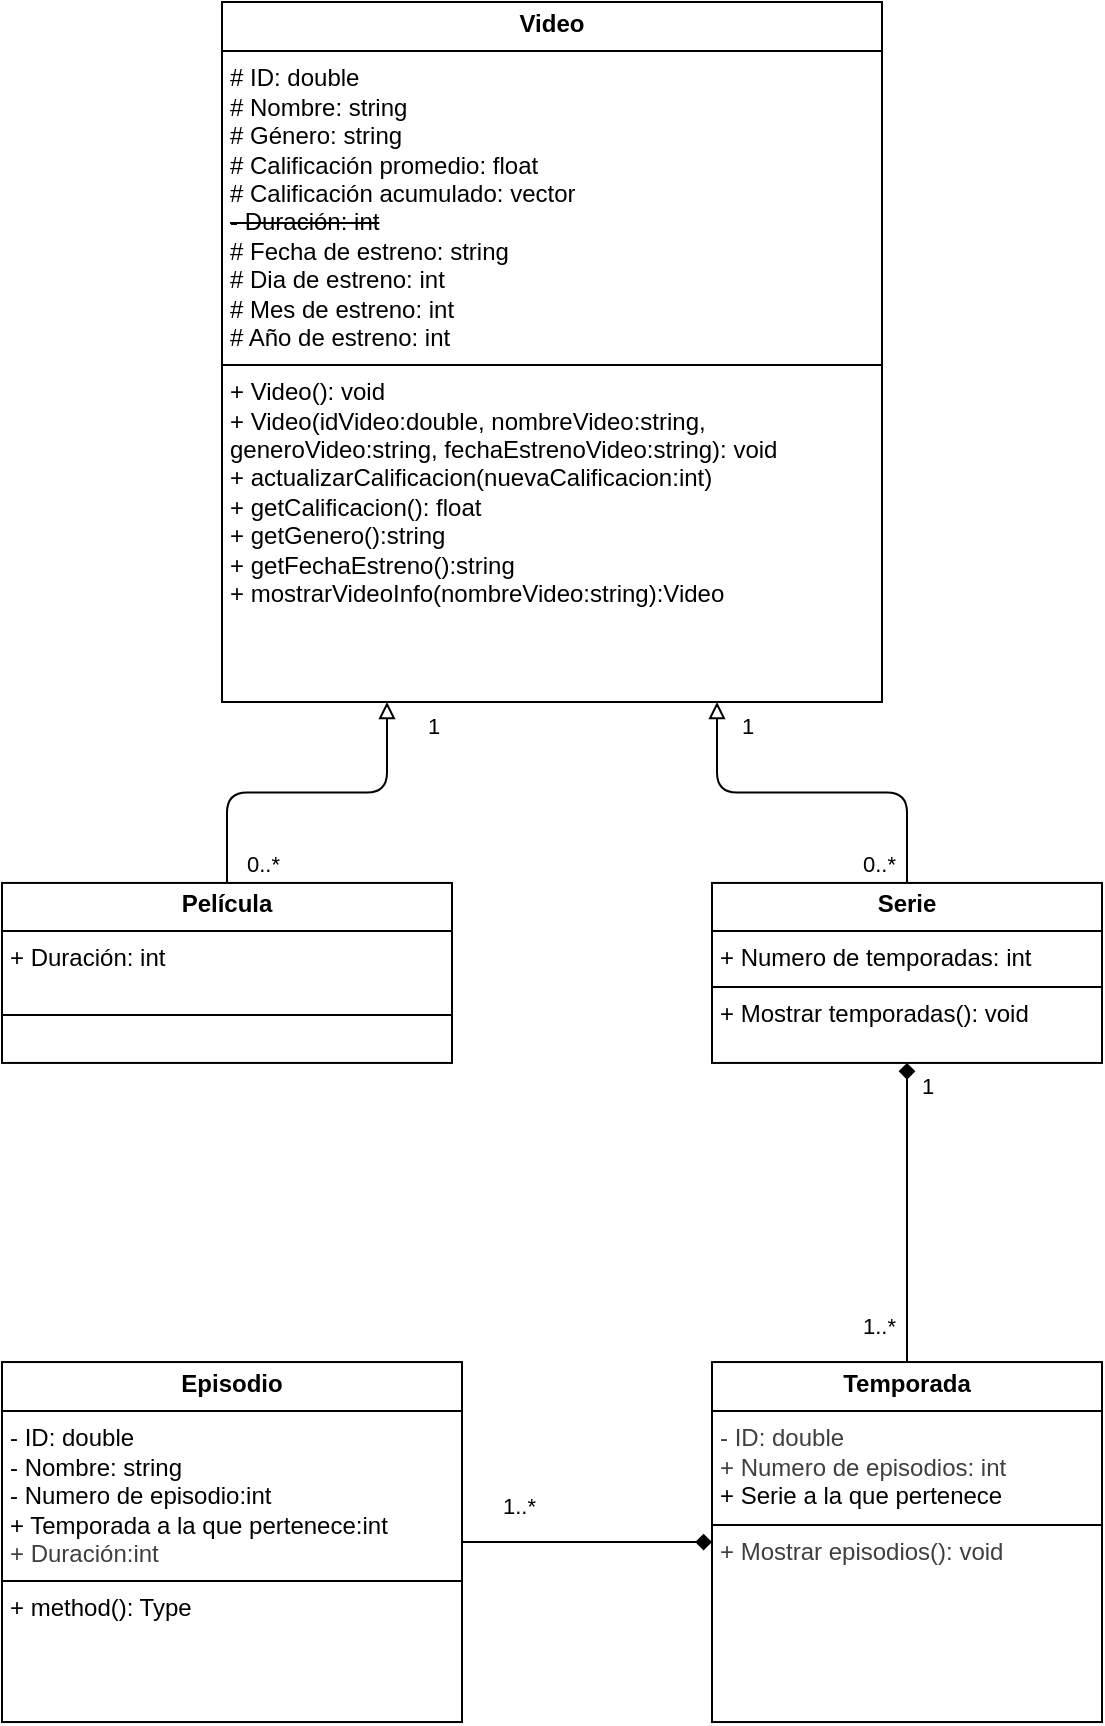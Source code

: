 <mxfile>
    <diagram id="7MTfRa2-mEVmDHYWwSzr" name="Page-1">
        <mxGraphModel dx="382" dy="421" grid="1" gridSize="10" guides="1" tooltips="1" connect="1" arrows="1" fold="1" page="1" pageScale="1" pageWidth="827" pageHeight="1169" math="0" shadow="0">
            <root>
                <mxCell id="0"/>
                <mxCell id="1" parent="0"/>
                <mxCell id="6" value="&lt;p style=&quot;margin:0px;margin-top:4px;text-align:center;&quot;&gt;&lt;b&gt;Video&lt;/b&gt;&lt;/p&gt;&lt;hr size=&quot;1&quot; style=&quot;border-style:solid;&quot;&gt;&lt;p style=&quot;margin:0px;margin-left:4px;&quot;&gt;# ID: double&lt;/p&gt;&lt;p style=&quot;margin:0px;margin-left:4px;&quot;&gt;# Nombre: string&lt;/p&gt;&lt;p style=&quot;margin:0px;margin-left:4px;&quot;&gt;# Género: string&lt;/p&gt;&lt;p style=&quot;margin:0px;margin-left:4px;&quot;&gt;# Calificación promedio: float&lt;/p&gt;&lt;p style=&quot;margin:0px;margin-left:4px;&quot;&gt;# Calificación acumulado: vector&lt;/p&gt;&lt;p style=&quot;margin:0px;margin-left:4px;&quot;&gt;&lt;strike&gt;- Duración: int&lt;/strike&gt;&lt;/p&gt;&lt;p style=&quot;margin:0px;margin-left:4px;&quot;&gt;# Fecha de estreno: string&lt;/p&gt;&lt;p style=&quot;margin:0px;margin-left:4px;&quot;&gt;# Dia de estreno: int&lt;/p&gt;&lt;p style=&quot;margin:0px;margin-left:4px;&quot;&gt;# Mes de estreno: int&lt;/p&gt;&lt;p style=&quot;margin:0px;margin-left:4px;&quot;&gt;# Año de estreno: int&lt;/p&gt;&lt;hr size=&quot;1&quot; style=&quot;border-style:solid;&quot;&gt;&lt;p style=&quot;margin:0px;margin-left:4px;&quot;&gt;+ Video(): void&lt;/p&gt;&lt;p style=&quot;margin:0px;margin-left:4px;&quot;&gt;+ Video(idVideo:double, nombreVideo:string, generoVideo:string, fechaEstrenoVideo:string): void&lt;/p&gt;&lt;p style=&quot;margin:0px;margin-left:4px;&quot;&gt;+ actualizarCalificacion(nuevaCalificacion:int)&lt;/p&gt;&lt;p style=&quot;margin:0px;margin-left:4px;&quot;&gt;+ getCalificacion(): float&lt;/p&gt;&lt;p style=&quot;margin:0px;margin-left:4px;&quot;&gt;+ getGenero():string&lt;/p&gt;&lt;p style=&quot;margin:0px;margin-left:4px;&quot;&gt;+ getFechaEstreno():string&lt;/p&gt;&lt;p style=&quot;margin:0px;margin-left:4px;&quot;&gt;+ mostrarVideoInfo(nombreVideo:string):Video&lt;/p&gt;&lt;p style=&quot;margin:0px;margin-left:4px;&quot;&gt;&lt;br&gt;&lt;/p&gt;" style="verticalAlign=top;align=left;overflow=fill;html=1;whiteSpace=wrap;" vertex="1" parent="1">
                    <mxGeometry x="250" y="10" width="330" height="350" as="geometry"/>
                </mxCell>
                <mxCell id="7" value="&lt;p style=&quot;margin:0px;margin-top:4px;text-align:center;&quot;&gt;&lt;b&gt;Serie&lt;/b&gt;&lt;/p&gt;&lt;hr size=&quot;1&quot; style=&quot;border-style:solid;&quot;&gt;&lt;p style=&quot;margin:0px;margin-left:4px;&quot;&gt;+ Numero de temporadas: int&lt;/p&gt;&lt;hr size=&quot;1&quot; style=&quot;border-style:solid;&quot;&gt;&lt;p style=&quot;margin:0px;margin-left:4px;&quot;&gt;+ Mostrar temporadas(): void&lt;/p&gt;" style="verticalAlign=top;align=left;overflow=fill;html=1;whiteSpace=wrap;" vertex="1" parent="1">
                    <mxGeometry x="495" y="450.47" width="195" height="90" as="geometry"/>
                </mxCell>
                <mxCell id="16" style="edgeStyle=orthogonalEdgeStyle;html=1;exitX=0.5;exitY=0;exitDx=0;exitDy=0;entryX=0.25;entryY=1;entryDx=0;entryDy=0;endArrow=block;endFill=0;" edge="1" parent="1" source="8" target="6">
                    <mxGeometry relative="1" as="geometry"/>
                </mxCell>
                <mxCell id="8" value="&lt;p style=&quot;margin:0px;margin-top:4px;text-align:center;&quot;&gt;&lt;b&gt;Película&lt;/b&gt;&lt;/p&gt;&lt;hr size=&quot;1&quot; style=&quot;border-style:solid;&quot;&gt;&lt;p style=&quot;margin: 0px 0px 0px 4px;&quot;&gt;+ Duración: int&lt;/p&gt;&lt;div&gt;&lt;br&gt;&lt;/div&gt;&lt;hr size=&quot;1&quot; style=&quot;border-style:solid;&quot;&gt;&lt;p style=&quot;margin:0px;margin-left:4px;&quot;&gt;&lt;br&gt;&lt;/p&gt;" style="verticalAlign=top;align=left;overflow=fill;html=1;whiteSpace=wrap;" vertex="1" parent="1">
                    <mxGeometry x="140" y="450.47" width="225" height="90" as="geometry"/>
                </mxCell>
                <mxCell id="17" style="edgeStyle=none;html=1;endArrow=diamond;endFill=1;" edge="1" parent="1" source="9" target="25">
                    <mxGeometry relative="1" as="geometry"/>
                </mxCell>
                <mxCell id="9" value="&lt;p style=&quot;margin:0px;margin-top:4px;text-align:center;&quot;&gt;&lt;b&gt;Episodio&lt;/b&gt;&lt;/p&gt;&lt;hr size=&quot;1&quot; style=&quot;border-style:solid;&quot;&gt;&lt;p style=&quot;margin:0px;margin-left:4px;&quot;&gt;- ID: double&lt;/p&gt;&lt;p style=&quot;margin:0px;margin-left:4px;&quot;&gt;- Nombre: string&lt;/p&gt;&lt;p style=&quot;margin:0px;margin-left:4px;&quot;&gt;- Numero de episodio:int&lt;/p&gt;&lt;p style=&quot;margin:0px;margin-left:4px;&quot;&gt;+ Temporada a la que pertenece:int&lt;/p&gt;&lt;p style=&quot;margin:0px;margin-left:4px;&quot;&gt;&lt;span style=&quot;color: rgb(63, 63, 63);&quot;&gt;+ Duración:int&lt;/span&gt;&lt;/p&gt;&lt;hr size=&quot;1&quot; style=&quot;border-style:solid;&quot;&gt;&lt;p style=&quot;margin:0px;margin-left:4px;&quot;&gt;+ method(): Type&lt;/p&gt;" style="verticalAlign=top;align=left;overflow=fill;html=1;whiteSpace=wrap;" vertex="1" parent="1">
                    <mxGeometry x="140" y="690.02" width="230" height="180" as="geometry"/>
                </mxCell>
                <mxCell id="18" value="" style="endArrow=none;html=1;edgeStyle=orthogonalEdgeStyle;exitX=0.75;exitY=1;exitDx=0;exitDy=0;endFill=0;startArrow=block;startFill=0;" edge="1" parent="1" source="6" target="7">
                    <mxGeometry relative="1" as="geometry">
                        <mxPoint x="340" y="330" as="sourcePoint"/>
                        <mxPoint x="570" y="200" as="targetPoint"/>
                    </mxGeometry>
                </mxCell>
                <mxCell id="19" value="1" style="edgeLabel;resizable=0;html=1;align=left;verticalAlign=bottom;" connectable="0" vertex="1" parent="18">
                    <mxGeometry x="-1" relative="1" as="geometry">
                        <mxPoint x="10" y="20" as="offset"/>
                    </mxGeometry>
                </mxCell>
                <mxCell id="20" value="0..*" style="edgeLabel;resizable=0;html=1;align=right;verticalAlign=bottom;" connectable="0" vertex="1" parent="18">
                    <mxGeometry x="1" relative="1" as="geometry">
                        <mxPoint x="-5" y="-1" as="offset"/>
                    </mxGeometry>
                </mxCell>
                <mxCell id="21" value="1" style="edgeLabel;resizable=0;html=1;align=left;verticalAlign=bottom;" connectable="0" vertex="1" parent="18">
                    <mxGeometry x="-1" relative="1" as="geometry">
                        <mxPoint x="-147" y="20" as="offset"/>
                    </mxGeometry>
                </mxCell>
                <mxCell id="22" value="0..*" style="edgeLabel;resizable=0;html=1;align=right;verticalAlign=bottom;" connectable="0" vertex="1" parent="18">
                    <mxGeometry x="1" relative="1" as="geometry">
                        <mxPoint x="-313" y="-1" as="offset"/>
                    </mxGeometry>
                </mxCell>
                <mxCell id="23" value="1" style="edgeLabel;resizable=0;html=1;align=left;verticalAlign=bottom;" connectable="0" vertex="1" parent="18">
                    <mxGeometry x="-1" relative="1" as="geometry">
                        <mxPoint x="100" y="200" as="offset"/>
                    </mxGeometry>
                </mxCell>
                <mxCell id="24" value="1&lt;span style=&quot;background-color: light-dark(#ffffff, var(--ge-dark-color, #121212));&quot;&gt;..*&lt;/span&gt;" style="edgeLabel;resizable=0;html=1;align=right;verticalAlign=bottom;" connectable="0" vertex="1" parent="18">
                    <mxGeometry x="1" relative="1" as="geometry">
                        <mxPoint x="-5" y="230" as="offset"/>
                    </mxGeometry>
                </mxCell>
                <mxCell id="28" value="1" style="edgeLabel;resizable=0;html=1;align=left;verticalAlign=bottom;" connectable="0" vertex="1" parent="18">
                    <mxGeometry x="-1" relative="1" as="geometry">
                        <mxPoint y="410" as="offset"/>
                    </mxGeometry>
                </mxCell>
                <mxCell id="29" value="1&lt;span style=&quot;background-color: light-dark(#ffffff, var(--ge-dark-color, #121212));&quot;&gt;..*&lt;/span&gt;" style="edgeLabel;resizable=0;html=1;align=right;verticalAlign=bottom;" connectable="0" vertex="1" parent="18">
                    <mxGeometry x="1" relative="1" as="geometry">
                        <mxPoint x="-185" y="320" as="offset"/>
                    </mxGeometry>
                </mxCell>
                <mxCell id="25" value="&lt;p style=&quot;margin:0px;margin-top:4px;text-align:center;&quot;&gt;&lt;b&gt;Temporada&lt;/b&gt;&lt;/p&gt;&lt;hr size=&quot;1&quot; style=&quot;border-style:solid;&quot;&gt;&lt;p style=&quot;margin:0px;margin-left:4px;&quot;&gt;&lt;span style=&quot;color: rgb(63, 63, 63);&quot;&gt;- ID: double&lt;/span&gt;&lt;/p&gt;&lt;p style=&quot;margin:0px;margin-left:4px;&quot;&gt;&lt;span style=&quot;color: rgb(63, 63, 63);&quot;&gt;+ Numero de episodios: int&lt;/span&gt;&lt;/p&gt;&lt;p style=&quot;margin:0px;margin-left:4px;&quot;&gt;+ Serie a la que pertenece&lt;/p&gt;&lt;hr size=&quot;1&quot; style=&quot;border-style:solid;&quot;&gt;&lt;p style=&quot;margin:0px;margin-left:4px;&quot;&gt;&lt;span style=&quot;color: rgb(63, 63, 63);&quot;&gt;+ Mostrar episodios(): void&lt;/span&gt;&lt;/p&gt;" style="verticalAlign=top;align=left;overflow=fill;html=1;whiteSpace=wrap;" vertex="1" parent="1">
                    <mxGeometry x="495" y="690.02" width="195" height="180" as="geometry"/>
                </mxCell>
                <mxCell id="26" style="edgeStyle=none;html=1;endArrow=diamond;endFill=1;" edge="1" parent="1" source="25" target="7">
                    <mxGeometry relative="1" as="geometry">
                        <mxPoint x="375" y="745.02" as="sourcePoint"/>
                        <mxPoint x="505" y="745.02" as="targetPoint"/>
                    </mxGeometry>
                </mxCell>
            </root>
        </mxGraphModel>
    </diagram>
</mxfile>